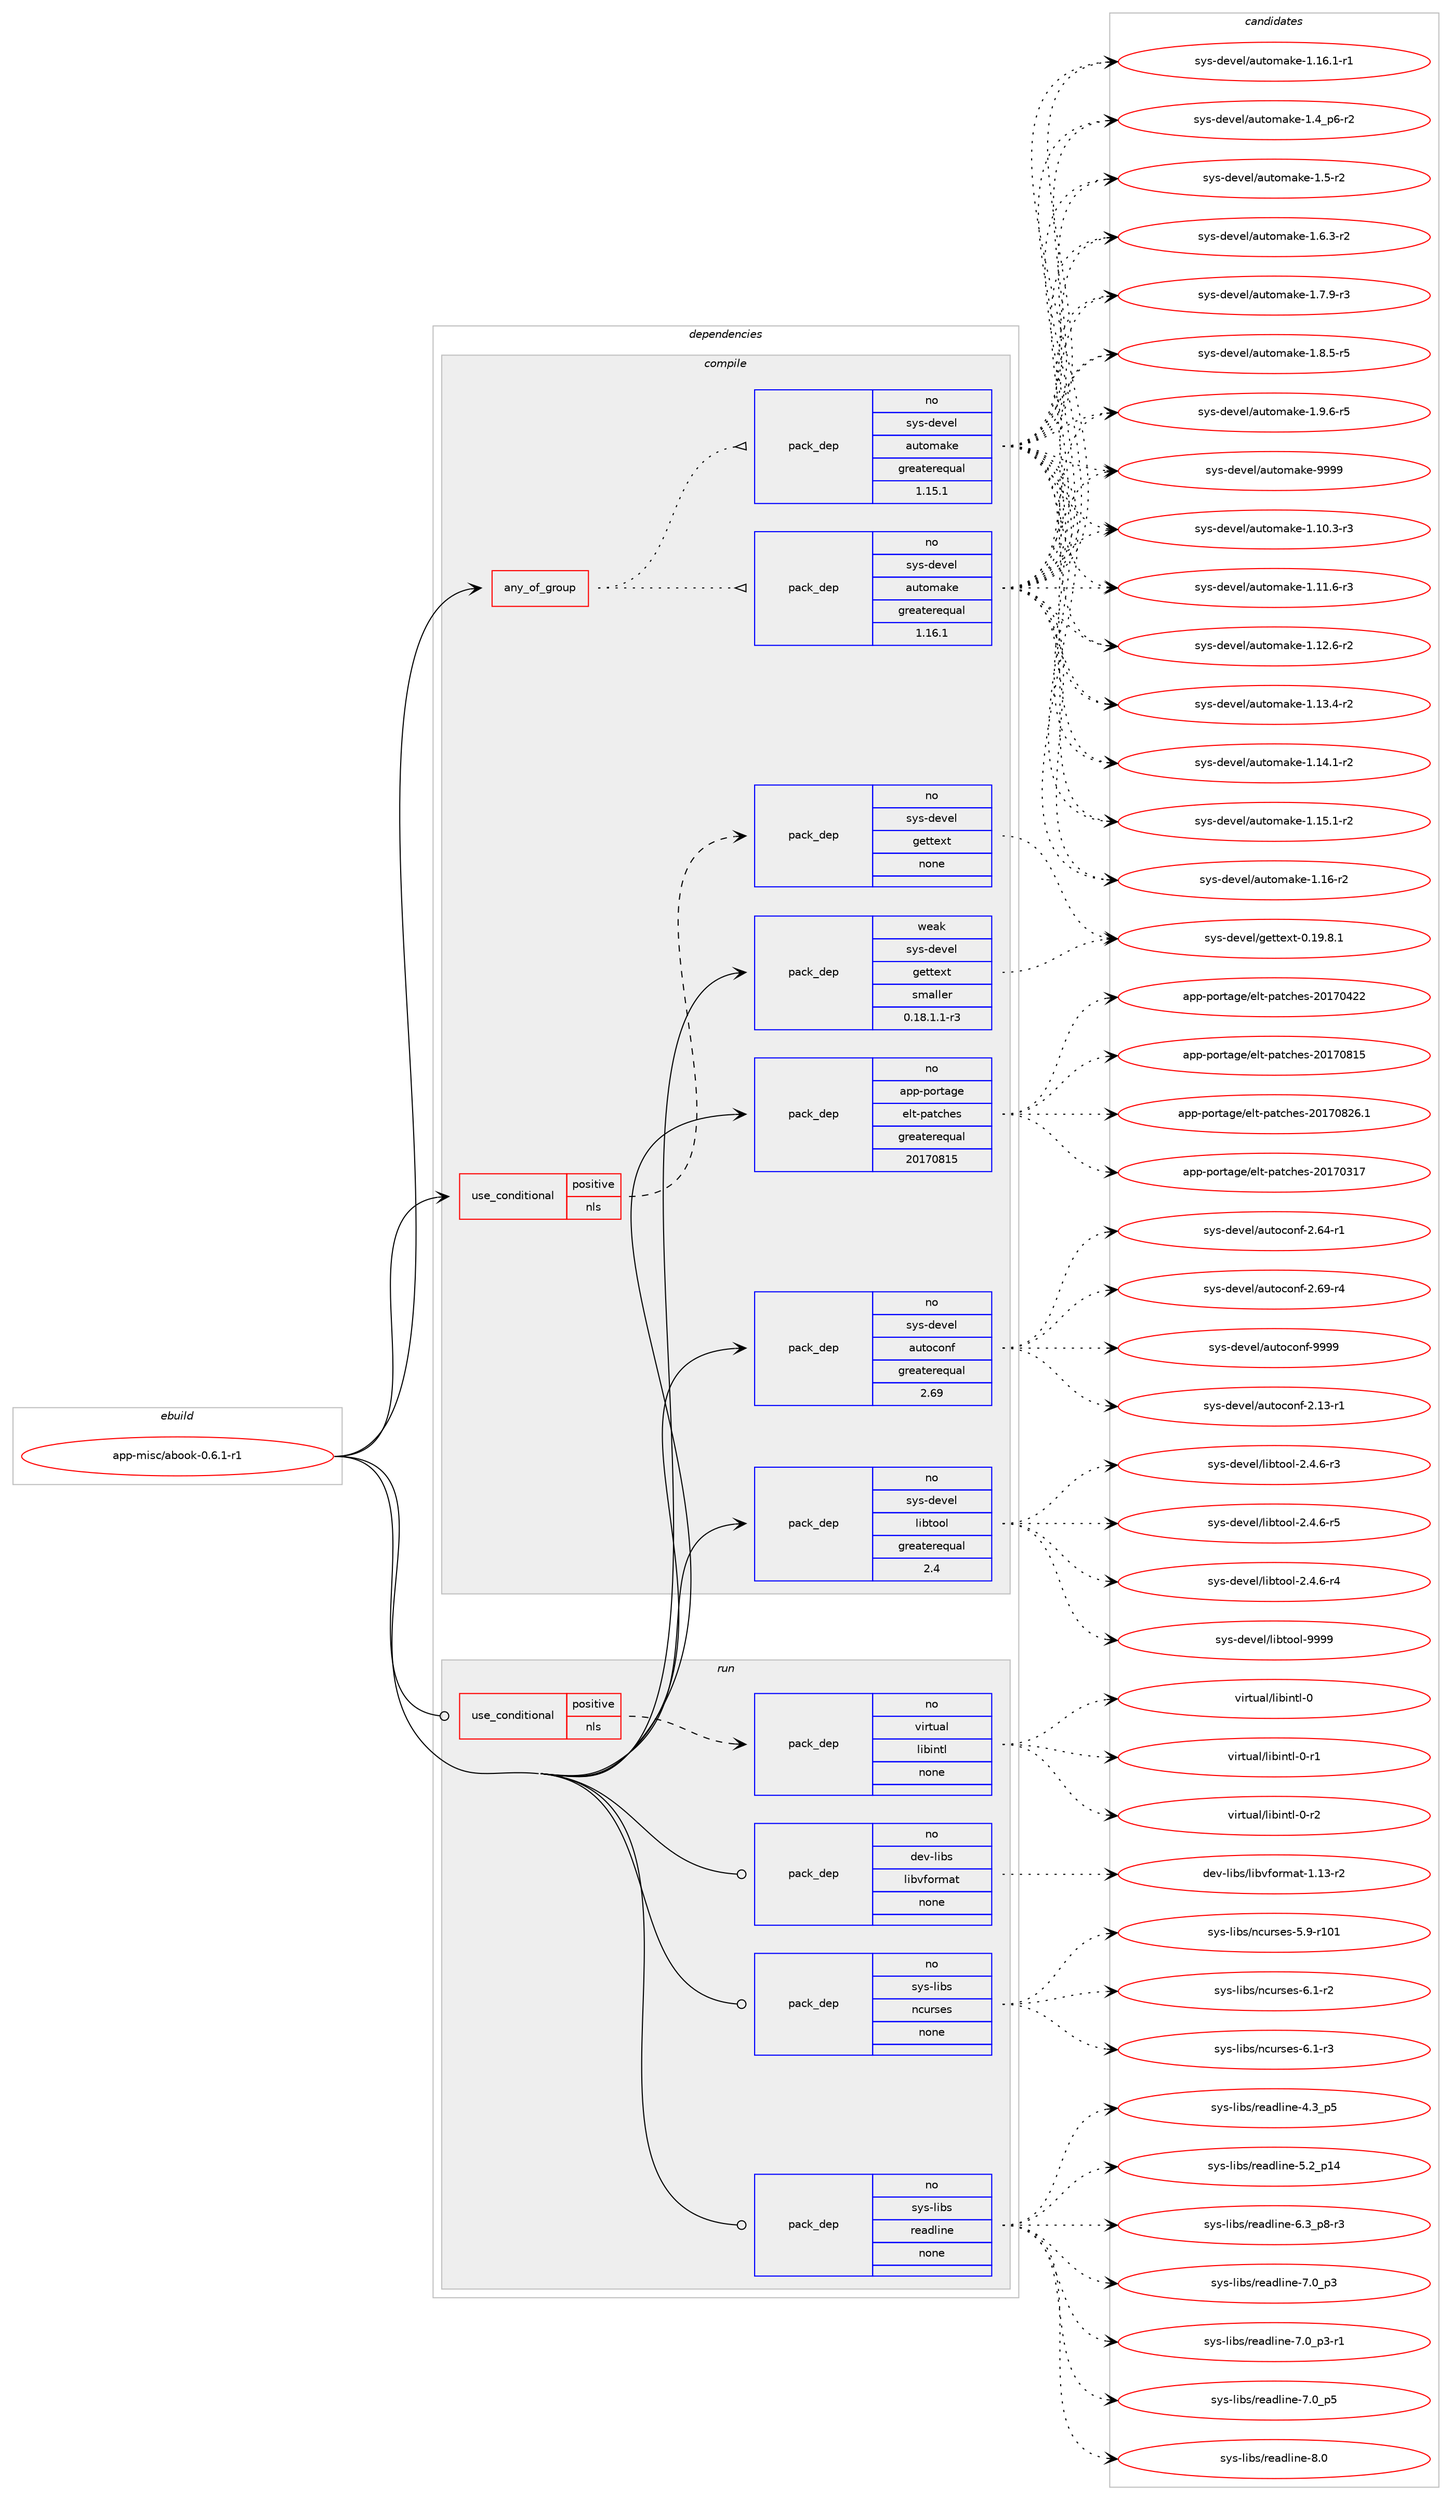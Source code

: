 digraph prolog {

# *************
# Graph options
# *************

newrank=true;
concentrate=true;
compound=true;
graph [rankdir=LR,fontname=Helvetica,fontsize=10,ranksep=1.5];#, ranksep=2.5, nodesep=0.2];
edge  [arrowhead=vee];
node  [fontname=Helvetica,fontsize=10];

# **********
# The ebuild
# **********

subgraph cluster_leftcol {
color=gray;
rank=same;
label=<<i>ebuild</i>>;
id [label="app-misc/abook-0.6.1-r1", color=red, width=4, href="../app-misc/abook-0.6.1-r1.svg"];
}

# ****************
# The dependencies
# ****************

subgraph cluster_midcol {
color=gray;
label=<<i>dependencies</i>>;
subgraph cluster_compile {
fillcolor="#eeeeee";
style=filled;
label=<<i>compile</i>>;
subgraph any19644 {
dependency1297861 [label=<<TABLE BORDER="0" CELLBORDER="1" CELLSPACING="0" CELLPADDING="4"><TR><TD CELLPADDING="10">any_of_group</TD></TR></TABLE>>, shape=none, color=red];subgraph pack924579 {
dependency1297862 [label=<<TABLE BORDER="0" CELLBORDER="1" CELLSPACING="0" CELLPADDING="4" WIDTH="220"><TR><TD ROWSPAN="6" CELLPADDING="30">pack_dep</TD></TR><TR><TD WIDTH="110">no</TD></TR><TR><TD>sys-devel</TD></TR><TR><TD>automake</TD></TR><TR><TD>greaterequal</TD></TR><TR><TD>1.16.1</TD></TR></TABLE>>, shape=none, color=blue];
}
dependency1297861:e -> dependency1297862:w [weight=20,style="dotted",arrowhead="oinv"];
subgraph pack924580 {
dependency1297863 [label=<<TABLE BORDER="0" CELLBORDER="1" CELLSPACING="0" CELLPADDING="4" WIDTH="220"><TR><TD ROWSPAN="6" CELLPADDING="30">pack_dep</TD></TR><TR><TD WIDTH="110">no</TD></TR><TR><TD>sys-devel</TD></TR><TR><TD>automake</TD></TR><TR><TD>greaterequal</TD></TR><TR><TD>1.15.1</TD></TR></TABLE>>, shape=none, color=blue];
}
dependency1297861:e -> dependency1297863:w [weight=20,style="dotted",arrowhead="oinv"];
}
id:e -> dependency1297861:w [weight=20,style="solid",arrowhead="vee"];
subgraph cond353096 {
dependency1297864 [label=<<TABLE BORDER="0" CELLBORDER="1" CELLSPACING="0" CELLPADDING="4"><TR><TD ROWSPAN="3" CELLPADDING="10">use_conditional</TD></TR><TR><TD>positive</TD></TR><TR><TD>nls</TD></TR></TABLE>>, shape=none, color=red];
subgraph pack924581 {
dependency1297865 [label=<<TABLE BORDER="0" CELLBORDER="1" CELLSPACING="0" CELLPADDING="4" WIDTH="220"><TR><TD ROWSPAN="6" CELLPADDING="30">pack_dep</TD></TR><TR><TD WIDTH="110">no</TD></TR><TR><TD>sys-devel</TD></TR><TR><TD>gettext</TD></TR><TR><TD>none</TD></TR><TR><TD></TD></TR></TABLE>>, shape=none, color=blue];
}
dependency1297864:e -> dependency1297865:w [weight=20,style="dashed",arrowhead="vee"];
}
id:e -> dependency1297864:w [weight=20,style="solid",arrowhead="vee"];
subgraph pack924582 {
dependency1297866 [label=<<TABLE BORDER="0" CELLBORDER="1" CELLSPACING="0" CELLPADDING="4" WIDTH="220"><TR><TD ROWSPAN="6" CELLPADDING="30">pack_dep</TD></TR><TR><TD WIDTH="110">no</TD></TR><TR><TD>app-portage</TD></TR><TR><TD>elt-patches</TD></TR><TR><TD>greaterequal</TD></TR><TR><TD>20170815</TD></TR></TABLE>>, shape=none, color=blue];
}
id:e -> dependency1297866:w [weight=20,style="solid",arrowhead="vee"];
subgraph pack924583 {
dependency1297867 [label=<<TABLE BORDER="0" CELLBORDER="1" CELLSPACING="0" CELLPADDING="4" WIDTH="220"><TR><TD ROWSPAN="6" CELLPADDING="30">pack_dep</TD></TR><TR><TD WIDTH="110">no</TD></TR><TR><TD>sys-devel</TD></TR><TR><TD>autoconf</TD></TR><TR><TD>greaterequal</TD></TR><TR><TD>2.69</TD></TR></TABLE>>, shape=none, color=blue];
}
id:e -> dependency1297867:w [weight=20,style="solid",arrowhead="vee"];
subgraph pack924584 {
dependency1297868 [label=<<TABLE BORDER="0" CELLBORDER="1" CELLSPACING="0" CELLPADDING="4" WIDTH="220"><TR><TD ROWSPAN="6" CELLPADDING="30">pack_dep</TD></TR><TR><TD WIDTH="110">no</TD></TR><TR><TD>sys-devel</TD></TR><TR><TD>libtool</TD></TR><TR><TD>greaterequal</TD></TR><TR><TD>2.4</TD></TR></TABLE>>, shape=none, color=blue];
}
id:e -> dependency1297868:w [weight=20,style="solid",arrowhead="vee"];
subgraph pack924585 {
dependency1297869 [label=<<TABLE BORDER="0" CELLBORDER="1" CELLSPACING="0" CELLPADDING="4" WIDTH="220"><TR><TD ROWSPAN="6" CELLPADDING="30">pack_dep</TD></TR><TR><TD WIDTH="110">weak</TD></TR><TR><TD>sys-devel</TD></TR><TR><TD>gettext</TD></TR><TR><TD>smaller</TD></TR><TR><TD>0.18.1.1-r3</TD></TR></TABLE>>, shape=none, color=blue];
}
id:e -> dependency1297869:w [weight=20,style="solid",arrowhead="vee"];
}
subgraph cluster_compileandrun {
fillcolor="#eeeeee";
style=filled;
label=<<i>compile and run</i>>;
}
subgraph cluster_run {
fillcolor="#eeeeee";
style=filled;
label=<<i>run</i>>;
subgraph cond353097 {
dependency1297870 [label=<<TABLE BORDER="0" CELLBORDER="1" CELLSPACING="0" CELLPADDING="4"><TR><TD ROWSPAN="3" CELLPADDING="10">use_conditional</TD></TR><TR><TD>positive</TD></TR><TR><TD>nls</TD></TR></TABLE>>, shape=none, color=red];
subgraph pack924586 {
dependency1297871 [label=<<TABLE BORDER="0" CELLBORDER="1" CELLSPACING="0" CELLPADDING="4" WIDTH="220"><TR><TD ROWSPAN="6" CELLPADDING="30">pack_dep</TD></TR><TR><TD WIDTH="110">no</TD></TR><TR><TD>virtual</TD></TR><TR><TD>libintl</TD></TR><TR><TD>none</TD></TR><TR><TD></TD></TR></TABLE>>, shape=none, color=blue];
}
dependency1297870:e -> dependency1297871:w [weight=20,style="dashed",arrowhead="vee"];
}
id:e -> dependency1297870:w [weight=20,style="solid",arrowhead="odot"];
subgraph pack924587 {
dependency1297872 [label=<<TABLE BORDER="0" CELLBORDER="1" CELLSPACING="0" CELLPADDING="4" WIDTH="220"><TR><TD ROWSPAN="6" CELLPADDING="30">pack_dep</TD></TR><TR><TD WIDTH="110">no</TD></TR><TR><TD>dev-libs</TD></TR><TR><TD>libvformat</TD></TR><TR><TD>none</TD></TR><TR><TD></TD></TR></TABLE>>, shape=none, color=blue];
}
id:e -> dependency1297872:w [weight=20,style="solid",arrowhead="odot"];
subgraph pack924588 {
dependency1297873 [label=<<TABLE BORDER="0" CELLBORDER="1" CELLSPACING="0" CELLPADDING="4" WIDTH="220"><TR><TD ROWSPAN="6" CELLPADDING="30">pack_dep</TD></TR><TR><TD WIDTH="110">no</TD></TR><TR><TD>sys-libs</TD></TR><TR><TD>ncurses</TD></TR><TR><TD>none</TD></TR><TR><TD></TD></TR></TABLE>>, shape=none, color=blue];
}
id:e -> dependency1297873:w [weight=20,style="solid",arrowhead="odot"];
subgraph pack924589 {
dependency1297874 [label=<<TABLE BORDER="0" CELLBORDER="1" CELLSPACING="0" CELLPADDING="4" WIDTH="220"><TR><TD ROWSPAN="6" CELLPADDING="30">pack_dep</TD></TR><TR><TD WIDTH="110">no</TD></TR><TR><TD>sys-libs</TD></TR><TR><TD>readline</TD></TR><TR><TD>none</TD></TR><TR><TD></TD></TR></TABLE>>, shape=none, color=blue];
}
id:e -> dependency1297874:w [weight=20,style="solid",arrowhead="odot"];
}
}

# **************
# The candidates
# **************

subgraph cluster_choices {
rank=same;
color=gray;
label=<<i>candidates</i>>;

subgraph choice924579 {
color=black;
nodesep=1;
choice11512111545100101118101108479711711611110997107101454946494846514511451 [label="sys-devel/automake-1.10.3-r3", color=red, width=4,href="../sys-devel/automake-1.10.3-r3.svg"];
choice11512111545100101118101108479711711611110997107101454946494946544511451 [label="sys-devel/automake-1.11.6-r3", color=red, width=4,href="../sys-devel/automake-1.11.6-r3.svg"];
choice11512111545100101118101108479711711611110997107101454946495046544511450 [label="sys-devel/automake-1.12.6-r2", color=red, width=4,href="../sys-devel/automake-1.12.6-r2.svg"];
choice11512111545100101118101108479711711611110997107101454946495146524511450 [label="sys-devel/automake-1.13.4-r2", color=red, width=4,href="../sys-devel/automake-1.13.4-r2.svg"];
choice11512111545100101118101108479711711611110997107101454946495246494511450 [label="sys-devel/automake-1.14.1-r2", color=red, width=4,href="../sys-devel/automake-1.14.1-r2.svg"];
choice11512111545100101118101108479711711611110997107101454946495346494511450 [label="sys-devel/automake-1.15.1-r2", color=red, width=4,href="../sys-devel/automake-1.15.1-r2.svg"];
choice1151211154510010111810110847971171161111099710710145494649544511450 [label="sys-devel/automake-1.16-r2", color=red, width=4,href="../sys-devel/automake-1.16-r2.svg"];
choice11512111545100101118101108479711711611110997107101454946495446494511449 [label="sys-devel/automake-1.16.1-r1", color=red, width=4,href="../sys-devel/automake-1.16.1-r1.svg"];
choice115121115451001011181011084797117116111109971071014549465295112544511450 [label="sys-devel/automake-1.4_p6-r2", color=red, width=4,href="../sys-devel/automake-1.4_p6-r2.svg"];
choice11512111545100101118101108479711711611110997107101454946534511450 [label="sys-devel/automake-1.5-r2", color=red, width=4,href="../sys-devel/automake-1.5-r2.svg"];
choice115121115451001011181011084797117116111109971071014549465446514511450 [label="sys-devel/automake-1.6.3-r2", color=red, width=4,href="../sys-devel/automake-1.6.3-r2.svg"];
choice115121115451001011181011084797117116111109971071014549465546574511451 [label="sys-devel/automake-1.7.9-r3", color=red, width=4,href="../sys-devel/automake-1.7.9-r3.svg"];
choice115121115451001011181011084797117116111109971071014549465646534511453 [label="sys-devel/automake-1.8.5-r5", color=red, width=4,href="../sys-devel/automake-1.8.5-r5.svg"];
choice115121115451001011181011084797117116111109971071014549465746544511453 [label="sys-devel/automake-1.9.6-r5", color=red, width=4,href="../sys-devel/automake-1.9.6-r5.svg"];
choice115121115451001011181011084797117116111109971071014557575757 [label="sys-devel/automake-9999", color=red, width=4,href="../sys-devel/automake-9999.svg"];
dependency1297862:e -> choice11512111545100101118101108479711711611110997107101454946494846514511451:w [style=dotted,weight="100"];
dependency1297862:e -> choice11512111545100101118101108479711711611110997107101454946494946544511451:w [style=dotted,weight="100"];
dependency1297862:e -> choice11512111545100101118101108479711711611110997107101454946495046544511450:w [style=dotted,weight="100"];
dependency1297862:e -> choice11512111545100101118101108479711711611110997107101454946495146524511450:w [style=dotted,weight="100"];
dependency1297862:e -> choice11512111545100101118101108479711711611110997107101454946495246494511450:w [style=dotted,weight="100"];
dependency1297862:e -> choice11512111545100101118101108479711711611110997107101454946495346494511450:w [style=dotted,weight="100"];
dependency1297862:e -> choice1151211154510010111810110847971171161111099710710145494649544511450:w [style=dotted,weight="100"];
dependency1297862:e -> choice11512111545100101118101108479711711611110997107101454946495446494511449:w [style=dotted,weight="100"];
dependency1297862:e -> choice115121115451001011181011084797117116111109971071014549465295112544511450:w [style=dotted,weight="100"];
dependency1297862:e -> choice11512111545100101118101108479711711611110997107101454946534511450:w [style=dotted,weight="100"];
dependency1297862:e -> choice115121115451001011181011084797117116111109971071014549465446514511450:w [style=dotted,weight="100"];
dependency1297862:e -> choice115121115451001011181011084797117116111109971071014549465546574511451:w [style=dotted,weight="100"];
dependency1297862:e -> choice115121115451001011181011084797117116111109971071014549465646534511453:w [style=dotted,weight="100"];
dependency1297862:e -> choice115121115451001011181011084797117116111109971071014549465746544511453:w [style=dotted,weight="100"];
dependency1297862:e -> choice115121115451001011181011084797117116111109971071014557575757:w [style=dotted,weight="100"];
}
subgraph choice924580 {
color=black;
nodesep=1;
choice11512111545100101118101108479711711611110997107101454946494846514511451 [label="sys-devel/automake-1.10.3-r3", color=red, width=4,href="../sys-devel/automake-1.10.3-r3.svg"];
choice11512111545100101118101108479711711611110997107101454946494946544511451 [label="sys-devel/automake-1.11.6-r3", color=red, width=4,href="../sys-devel/automake-1.11.6-r3.svg"];
choice11512111545100101118101108479711711611110997107101454946495046544511450 [label="sys-devel/automake-1.12.6-r2", color=red, width=4,href="../sys-devel/automake-1.12.6-r2.svg"];
choice11512111545100101118101108479711711611110997107101454946495146524511450 [label="sys-devel/automake-1.13.4-r2", color=red, width=4,href="../sys-devel/automake-1.13.4-r2.svg"];
choice11512111545100101118101108479711711611110997107101454946495246494511450 [label="sys-devel/automake-1.14.1-r2", color=red, width=4,href="../sys-devel/automake-1.14.1-r2.svg"];
choice11512111545100101118101108479711711611110997107101454946495346494511450 [label="sys-devel/automake-1.15.1-r2", color=red, width=4,href="../sys-devel/automake-1.15.1-r2.svg"];
choice1151211154510010111810110847971171161111099710710145494649544511450 [label="sys-devel/automake-1.16-r2", color=red, width=4,href="../sys-devel/automake-1.16-r2.svg"];
choice11512111545100101118101108479711711611110997107101454946495446494511449 [label="sys-devel/automake-1.16.1-r1", color=red, width=4,href="../sys-devel/automake-1.16.1-r1.svg"];
choice115121115451001011181011084797117116111109971071014549465295112544511450 [label="sys-devel/automake-1.4_p6-r2", color=red, width=4,href="../sys-devel/automake-1.4_p6-r2.svg"];
choice11512111545100101118101108479711711611110997107101454946534511450 [label="sys-devel/automake-1.5-r2", color=red, width=4,href="../sys-devel/automake-1.5-r2.svg"];
choice115121115451001011181011084797117116111109971071014549465446514511450 [label="sys-devel/automake-1.6.3-r2", color=red, width=4,href="../sys-devel/automake-1.6.3-r2.svg"];
choice115121115451001011181011084797117116111109971071014549465546574511451 [label="sys-devel/automake-1.7.9-r3", color=red, width=4,href="../sys-devel/automake-1.7.9-r3.svg"];
choice115121115451001011181011084797117116111109971071014549465646534511453 [label="sys-devel/automake-1.8.5-r5", color=red, width=4,href="../sys-devel/automake-1.8.5-r5.svg"];
choice115121115451001011181011084797117116111109971071014549465746544511453 [label="sys-devel/automake-1.9.6-r5", color=red, width=4,href="../sys-devel/automake-1.9.6-r5.svg"];
choice115121115451001011181011084797117116111109971071014557575757 [label="sys-devel/automake-9999", color=red, width=4,href="../sys-devel/automake-9999.svg"];
dependency1297863:e -> choice11512111545100101118101108479711711611110997107101454946494846514511451:w [style=dotted,weight="100"];
dependency1297863:e -> choice11512111545100101118101108479711711611110997107101454946494946544511451:w [style=dotted,weight="100"];
dependency1297863:e -> choice11512111545100101118101108479711711611110997107101454946495046544511450:w [style=dotted,weight="100"];
dependency1297863:e -> choice11512111545100101118101108479711711611110997107101454946495146524511450:w [style=dotted,weight="100"];
dependency1297863:e -> choice11512111545100101118101108479711711611110997107101454946495246494511450:w [style=dotted,weight="100"];
dependency1297863:e -> choice11512111545100101118101108479711711611110997107101454946495346494511450:w [style=dotted,weight="100"];
dependency1297863:e -> choice1151211154510010111810110847971171161111099710710145494649544511450:w [style=dotted,weight="100"];
dependency1297863:e -> choice11512111545100101118101108479711711611110997107101454946495446494511449:w [style=dotted,weight="100"];
dependency1297863:e -> choice115121115451001011181011084797117116111109971071014549465295112544511450:w [style=dotted,weight="100"];
dependency1297863:e -> choice11512111545100101118101108479711711611110997107101454946534511450:w [style=dotted,weight="100"];
dependency1297863:e -> choice115121115451001011181011084797117116111109971071014549465446514511450:w [style=dotted,weight="100"];
dependency1297863:e -> choice115121115451001011181011084797117116111109971071014549465546574511451:w [style=dotted,weight="100"];
dependency1297863:e -> choice115121115451001011181011084797117116111109971071014549465646534511453:w [style=dotted,weight="100"];
dependency1297863:e -> choice115121115451001011181011084797117116111109971071014549465746544511453:w [style=dotted,weight="100"];
dependency1297863:e -> choice115121115451001011181011084797117116111109971071014557575757:w [style=dotted,weight="100"];
}
subgraph choice924581 {
color=black;
nodesep=1;
choice1151211154510010111810110847103101116116101120116454846495746564649 [label="sys-devel/gettext-0.19.8.1", color=red, width=4,href="../sys-devel/gettext-0.19.8.1.svg"];
dependency1297865:e -> choice1151211154510010111810110847103101116116101120116454846495746564649:w [style=dotted,weight="100"];
}
subgraph choice924582 {
color=black;
nodesep=1;
choice97112112451121111141169710310147101108116451129711699104101115455048495548514955 [label="app-portage/elt-patches-20170317", color=red, width=4,href="../app-portage/elt-patches-20170317.svg"];
choice97112112451121111141169710310147101108116451129711699104101115455048495548525050 [label="app-portage/elt-patches-20170422", color=red, width=4,href="../app-portage/elt-patches-20170422.svg"];
choice97112112451121111141169710310147101108116451129711699104101115455048495548564953 [label="app-portage/elt-patches-20170815", color=red, width=4,href="../app-portage/elt-patches-20170815.svg"];
choice971121124511211111411697103101471011081164511297116991041011154550484955485650544649 [label="app-portage/elt-patches-20170826.1", color=red, width=4,href="../app-portage/elt-patches-20170826.1.svg"];
dependency1297866:e -> choice97112112451121111141169710310147101108116451129711699104101115455048495548514955:w [style=dotted,weight="100"];
dependency1297866:e -> choice97112112451121111141169710310147101108116451129711699104101115455048495548525050:w [style=dotted,weight="100"];
dependency1297866:e -> choice97112112451121111141169710310147101108116451129711699104101115455048495548564953:w [style=dotted,weight="100"];
dependency1297866:e -> choice971121124511211111411697103101471011081164511297116991041011154550484955485650544649:w [style=dotted,weight="100"];
}
subgraph choice924583 {
color=black;
nodesep=1;
choice1151211154510010111810110847971171161119911111010245504649514511449 [label="sys-devel/autoconf-2.13-r1", color=red, width=4,href="../sys-devel/autoconf-2.13-r1.svg"];
choice1151211154510010111810110847971171161119911111010245504654524511449 [label="sys-devel/autoconf-2.64-r1", color=red, width=4,href="../sys-devel/autoconf-2.64-r1.svg"];
choice1151211154510010111810110847971171161119911111010245504654574511452 [label="sys-devel/autoconf-2.69-r4", color=red, width=4,href="../sys-devel/autoconf-2.69-r4.svg"];
choice115121115451001011181011084797117116111991111101024557575757 [label="sys-devel/autoconf-9999", color=red, width=4,href="../sys-devel/autoconf-9999.svg"];
dependency1297867:e -> choice1151211154510010111810110847971171161119911111010245504649514511449:w [style=dotted,weight="100"];
dependency1297867:e -> choice1151211154510010111810110847971171161119911111010245504654524511449:w [style=dotted,weight="100"];
dependency1297867:e -> choice1151211154510010111810110847971171161119911111010245504654574511452:w [style=dotted,weight="100"];
dependency1297867:e -> choice115121115451001011181011084797117116111991111101024557575757:w [style=dotted,weight="100"];
}
subgraph choice924584 {
color=black;
nodesep=1;
choice1151211154510010111810110847108105981161111111084550465246544511451 [label="sys-devel/libtool-2.4.6-r3", color=red, width=4,href="../sys-devel/libtool-2.4.6-r3.svg"];
choice1151211154510010111810110847108105981161111111084550465246544511452 [label="sys-devel/libtool-2.4.6-r4", color=red, width=4,href="../sys-devel/libtool-2.4.6-r4.svg"];
choice1151211154510010111810110847108105981161111111084550465246544511453 [label="sys-devel/libtool-2.4.6-r5", color=red, width=4,href="../sys-devel/libtool-2.4.6-r5.svg"];
choice1151211154510010111810110847108105981161111111084557575757 [label="sys-devel/libtool-9999", color=red, width=4,href="../sys-devel/libtool-9999.svg"];
dependency1297868:e -> choice1151211154510010111810110847108105981161111111084550465246544511451:w [style=dotted,weight="100"];
dependency1297868:e -> choice1151211154510010111810110847108105981161111111084550465246544511452:w [style=dotted,weight="100"];
dependency1297868:e -> choice1151211154510010111810110847108105981161111111084550465246544511453:w [style=dotted,weight="100"];
dependency1297868:e -> choice1151211154510010111810110847108105981161111111084557575757:w [style=dotted,weight="100"];
}
subgraph choice924585 {
color=black;
nodesep=1;
choice1151211154510010111810110847103101116116101120116454846495746564649 [label="sys-devel/gettext-0.19.8.1", color=red, width=4,href="../sys-devel/gettext-0.19.8.1.svg"];
dependency1297869:e -> choice1151211154510010111810110847103101116116101120116454846495746564649:w [style=dotted,weight="100"];
}
subgraph choice924586 {
color=black;
nodesep=1;
choice1181051141161179710847108105981051101161084548 [label="virtual/libintl-0", color=red, width=4,href="../virtual/libintl-0.svg"];
choice11810511411611797108471081059810511011610845484511449 [label="virtual/libintl-0-r1", color=red, width=4,href="../virtual/libintl-0-r1.svg"];
choice11810511411611797108471081059810511011610845484511450 [label="virtual/libintl-0-r2", color=red, width=4,href="../virtual/libintl-0-r2.svg"];
dependency1297871:e -> choice1181051141161179710847108105981051101161084548:w [style=dotted,weight="100"];
dependency1297871:e -> choice11810511411611797108471081059810511011610845484511449:w [style=dotted,weight="100"];
dependency1297871:e -> choice11810511411611797108471081059810511011610845484511450:w [style=dotted,weight="100"];
}
subgraph choice924587 {
color=black;
nodesep=1;
choice100101118451081059811547108105981181021111141099711645494649514511450 [label="dev-libs/libvformat-1.13-r2", color=red, width=4,href="../dev-libs/libvformat-1.13-r2.svg"];
dependency1297872:e -> choice100101118451081059811547108105981181021111141099711645494649514511450:w [style=dotted,weight="100"];
}
subgraph choice924588 {
color=black;
nodesep=1;
choice115121115451081059811547110991171141151011154553465745114494849 [label="sys-libs/ncurses-5.9-r101", color=red, width=4,href="../sys-libs/ncurses-5.9-r101.svg"];
choice11512111545108105981154711099117114115101115455446494511450 [label="sys-libs/ncurses-6.1-r2", color=red, width=4,href="../sys-libs/ncurses-6.1-r2.svg"];
choice11512111545108105981154711099117114115101115455446494511451 [label="sys-libs/ncurses-6.1-r3", color=red, width=4,href="../sys-libs/ncurses-6.1-r3.svg"];
dependency1297873:e -> choice115121115451081059811547110991171141151011154553465745114494849:w [style=dotted,weight="100"];
dependency1297873:e -> choice11512111545108105981154711099117114115101115455446494511450:w [style=dotted,weight="100"];
dependency1297873:e -> choice11512111545108105981154711099117114115101115455446494511451:w [style=dotted,weight="100"];
}
subgraph choice924589 {
color=black;
nodesep=1;
choice11512111545108105981154711410197100108105110101455246519511253 [label="sys-libs/readline-4.3_p5", color=red, width=4,href="../sys-libs/readline-4.3_p5.svg"];
choice1151211154510810598115471141019710010810511010145534650951124952 [label="sys-libs/readline-5.2_p14", color=red, width=4,href="../sys-libs/readline-5.2_p14.svg"];
choice115121115451081059811547114101971001081051101014554465195112564511451 [label="sys-libs/readline-6.3_p8-r3", color=red, width=4,href="../sys-libs/readline-6.3_p8-r3.svg"];
choice11512111545108105981154711410197100108105110101455546489511251 [label="sys-libs/readline-7.0_p3", color=red, width=4,href="../sys-libs/readline-7.0_p3.svg"];
choice115121115451081059811547114101971001081051101014555464895112514511449 [label="sys-libs/readline-7.0_p3-r1", color=red, width=4,href="../sys-libs/readline-7.0_p3-r1.svg"];
choice11512111545108105981154711410197100108105110101455546489511253 [label="sys-libs/readline-7.0_p5", color=red, width=4,href="../sys-libs/readline-7.0_p5.svg"];
choice1151211154510810598115471141019710010810511010145564648 [label="sys-libs/readline-8.0", color=red, width=4,href="../sys-libs/readline-8.0.svg"];
dependency1297874:e -> choice11512111545108105981154711410197100108105110101455246519511253:w [style=dotted,weight="100"];
dependency1297874:e -> choice1151211154510810598115471141019710010810511010145534650951124952:w [style=dotted,weight="100"];
dependency1297874:e -> choice115121115451081059811547114101971001081051101014554465195112564511451:w [style=dotted,weight="100"];
dependency1297874:e -> choice11512111545108105981154711410197100108105110101455546489511251:w [style=dotted,weight="100"];
dependency1297874:e -> choice115121115451081059811547114101971001081051101014555464895112514511449:w [style=dotted,weight="100"];
dependency1297874:e -> choice11512111545108105981154711410197100108105110101455546489511253:w [style=dotted,weight="100"];
dependency1297874:e -> choice1151211154510810598115471141019710010810511010145564648:w [style=dotted,weight="100"];
}
}

}
